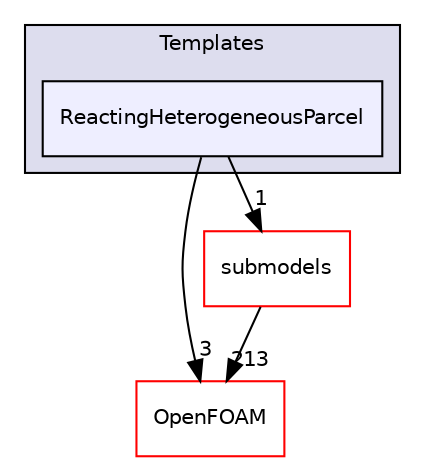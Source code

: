 digraph "src/lagrangian/intermediate/parcels/Templates/ReactingHeterogeneousParcel" {
  bgcolor=transparent;
  compound=true
  node [ fontsize="10", fontname="Helvetica"];
  edge [ labelfontsize="10", labelfontname="Helvetica"];
  subgraph clusterdir_0e9805b96b2bf461314a136059d44950 {
    graph [ bgcolor="#ddddee", pencolor="black", label="Templates" fontname="Helvetica", fontsize="10", URL="dir_0e9805b96b2bf461314a136059d44950.html"]
  dir_42b3f1ab845d71c413531aebf8947942 [shape=box, label="ReactingHeterogeneousParcel", style="filled", fillcolor="#eeeeff", pencolor="black", URL="dir_42b3f1ab845d71c413531aebf8947942.html"];
  }
  dir_c5473ff19b20e6ec4dfe5c310b3778a8 [shape=box label="OpenFOAM" color="red" URL="dir_c5473ff19b20e6ec4dfe5c310b3778a8.html"];
  dir_825de5f87f0ef3ae7d76ccd6a5458244 [shape=box label="submodels" color="red" URL="dir_825de5f87f0ef3ae7d76ccd6a5458244.html"];
  dir_42b3f1ab845d71c413531aebf8947942->dir_c5473ff19b20e6ec4dfe5c310b3778a8 [headlabel="3", labeldistance=1.5 headhref="dir_001635_002151.html"];
  dir_42b3f1ab845d71c413531aebf8947942->dir_825de5f87f0ef3ae7d76ccd6a5458244 [headlabel="1", labeldistance=1.5 headhref="dir_001635_001527.html"];
  dir_825de5f87f0ef3ae7d76ccd6a5458244->dir_c5473ff19b20e6ec4dfe5c310b3778a8 [headlabel="213", labeldistance=1.5 headhref="dir_001527_002151.html"];
}
